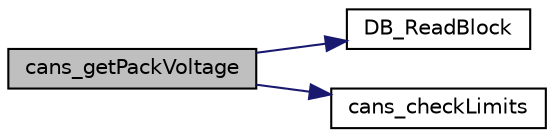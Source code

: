 digraph "cans_getPackVoltage"
{
  edge [fontname="Helvetica",fontsize="10",labelfontname="Helvetica",labelfontsize="10"];
  node [fontname="Helvetica",fontsize="10",shape=record];
  rankdir="LR";
  Node37 [label="cans_getPackVoltage",height=0.2,width=0.4,color="black", fillcolor="grey75", style="filled", fontcolor="black"];
  Node37 -> Node38 [color="midnightblue",fontsize="10",style="solid",fontname="Helvetica"];
  Node38 [label="DB_ReadBlock",height=0.2,width=0.4,color="black", fillcolor="white", style="filled",URL="$database_8c.html#a94356e609a13e483fa0c15465e154f34",tooltip="Reads a datablock in database by value. "];
  Node37 -> Node39 [color="midnightblue",fontsize="10",style="solid",fontname="Helvetica"];
  Node39 [label="cans_checkLimits",height=0.2,width=0.4,color="black", fillcolor="white", style="filled",URL="$cansignal__cfg_8c.html#a4656bfcfa1fdcdcf07f2f49909f1eeee"];
}
